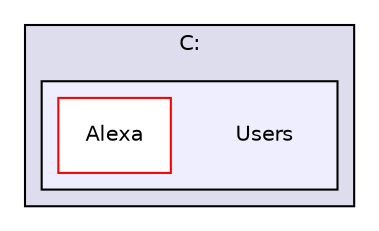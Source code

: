 digraph "C:/Users" {
  compound=true
  node [ fontsize="10", fontname="Helvetica"];
  edge [ labelfontsize="10", labelfontname="Helvetica"];
  subgraph clusterdir_e6bb53534ac0e427887cf7a94c0c004e {
    graph [ bgcolor="#ddddee", pencolor="black", label="C:" fontname="Helvetica", fontsize="10", URL="dir_e6bb53534ac0e427887cf7a94c0c004e.html"]
  subgraph clusterdir_8ceffd4ee35c3518d4e8bdc7e638efe8 {
    graph [ bgcolor="#eeeeff", pencolor="black", label="" URL="dir_8ceffd4ee35c3518d4e8bdc7e638efe8.html"];
    dir_8ceffd4ee35c3518d4e8bdc7e638efe8 [shape=plaintext label="Users"];
    dir_beb40871999682219b5199296cacaad9 [shape=box label="Alexa" color="red" fillcolor="white" style="filled" URL="dir_beb40871999682219b5199296cacaad9.html"];
  }
  }
}
